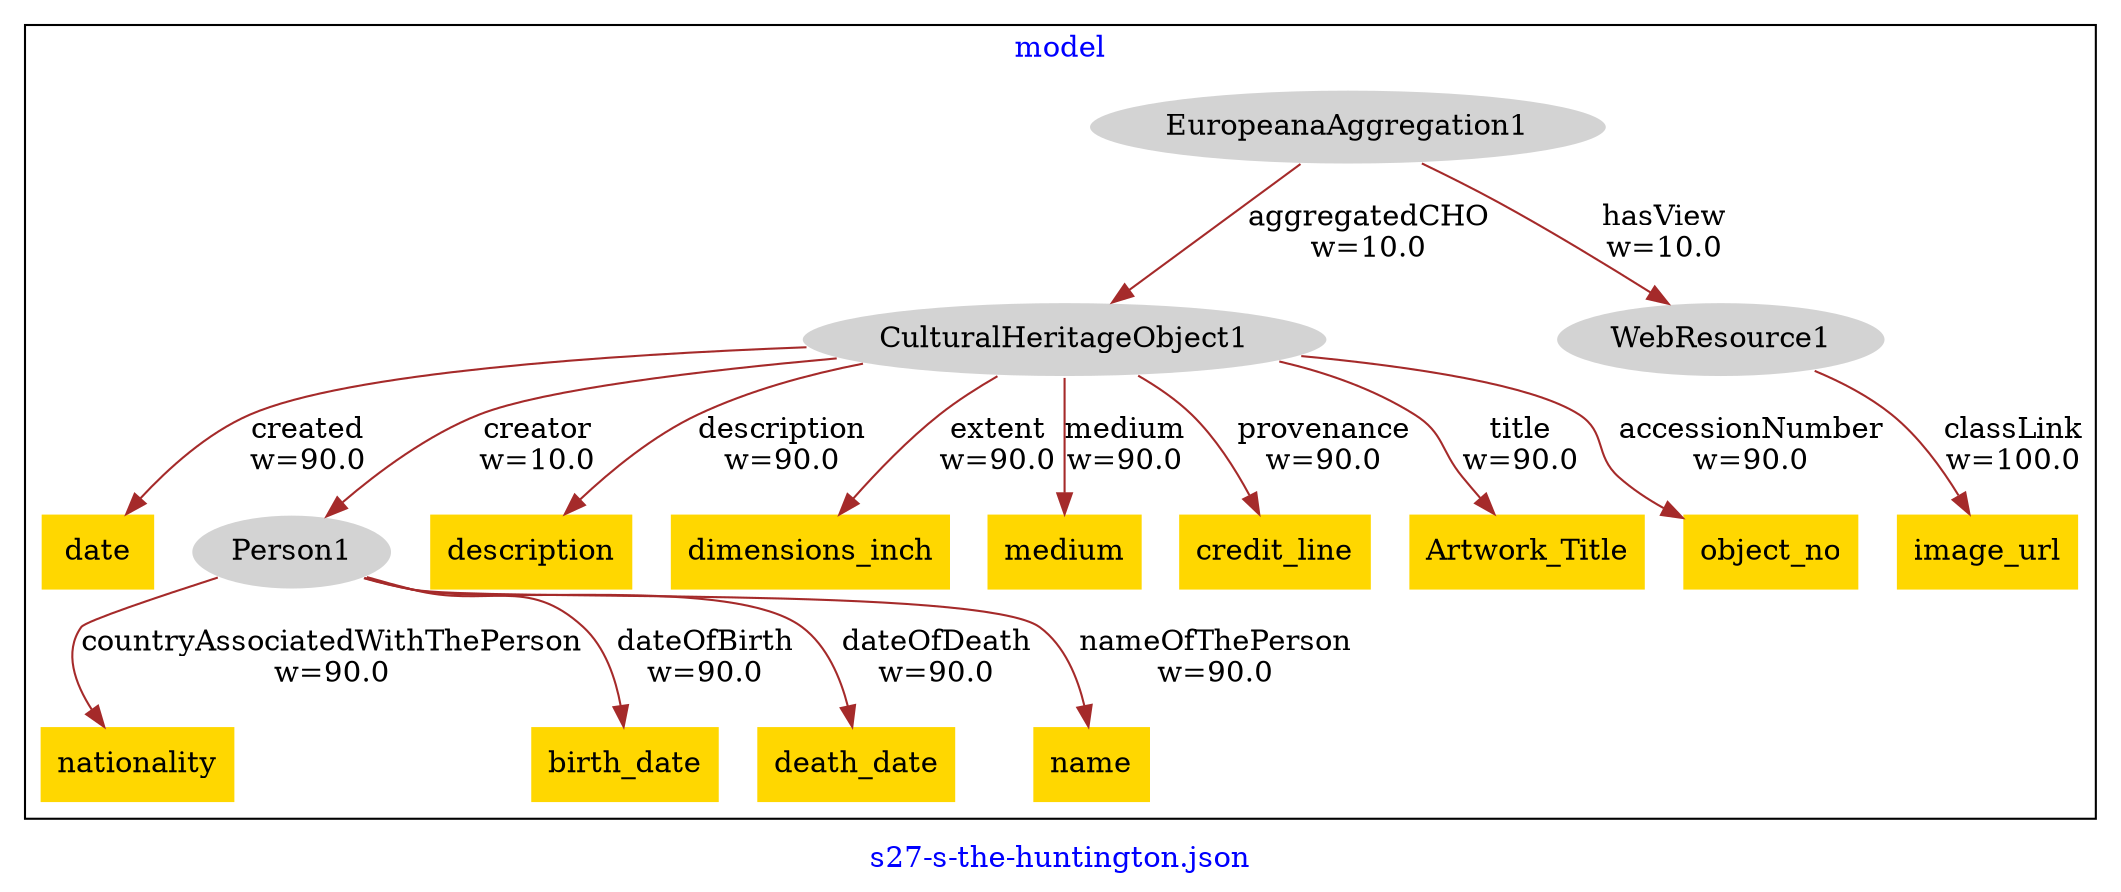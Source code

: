 digraph n0 {
fontcolor="blue"
remincross="true"
label="s27-s-the-huntington.json"
subgraph cluster {
label="model"
n2[style="filled",color="white",fillcolor="lightgray",label="CulturalHeritageObject1\n"];
n3[shape="plaintext",style="filled",fillcolor="gold",label="date\n"];
n4[style="filled",color="white",fillcolor="lightgray",label="Person1\n"];
n5[shape="plaintext",style="filled",fillcolor="gold",label="description\n"];
n6[shape="plaintext",style="filled",fillcolor="gold",label="dimensions_inch\n"];
n7[shape="plaintext",style="filled",fillcolor="gold",label="medium\n"];
n8[shape="plaintext",style="filled",fillcolor="gold",label="credit_line\n"];
n9[shape="plaintext",style="filled",fillcolor="gold",label="Artwork_Title\n"];
n10[shape="plaintext",style="filled",fillcolor="gold",label="object_no\n"];
n11[shape="plaintext",style="filled",fillcolor="gold",label="nationality\n"];
n12[shape="plaintext",style="filled",fillcolor="gold",label="birth_date\n"];
n13[shape="plaintext",style="filled",fillcolor="gold",label="death_date\n"];
n14[shape="plaintext",style="filled",fillcolor="gold",label="name\n"];
n15[style="filled",color="white",fillcolor="lightgray",label="EuropeanaAggregation1\n"];
n16[style="filled",color="white",fillcolor="lightgray",label="WebResource1\n"];
n17[shape="plaintext",style="filled",fillcolor="gold",label="image_url\n"];
}
n2 -> n3[color="brown",fontcolor="black",label="created\nw=90.0"]
n2 -> n4[color="brown",fontcolor="black",label="creator\nw=10.0"]
n2 -> n5[color="brown",fontcolor="black",label="description\nw=90.0"]
n2 -> n6[color="brown",fontcolor="black",label="extent\nw=90.0"]
n2 -> n7[color="brown",fontcolor="black",label="medium\nw=90.0"]
n2 -> n8[color="brown",fontcolor="black",label="provenance\nw=90.0"]
n2 -> n9[color="brown",fontcolor="black",label="title\nw=90.0"]
n2 -> n10[color="brown",fontcolor="black",label="accessionNumber\nw=90.0"]
n4 -> n11[color="brown",fontcolor="black",label="countryAssociatedWithThePerson\nw=90.0"]
n4 -> n12[color="brown",fontcolor="black",label="dateOfBirth\nw=90.0"]
n4 -> n13[color="brown",fontcolor="black",label="dateOfDeath\nw=90.0"]
n4 -> n14[color="brown",fontcolor="black",label="nameOfThePerson\nw=90.0"]
n15 -> n2[color="brown",fontcolor="black",label="aggregatedCHO\nw=10.0"]
n15 -> n16[color="brown",fontcolor="black",label="hasView\nw=10.0"]
n16 -> n17[color="brown",fontcolor="black",label="classLink\nw=100.0"]
}
